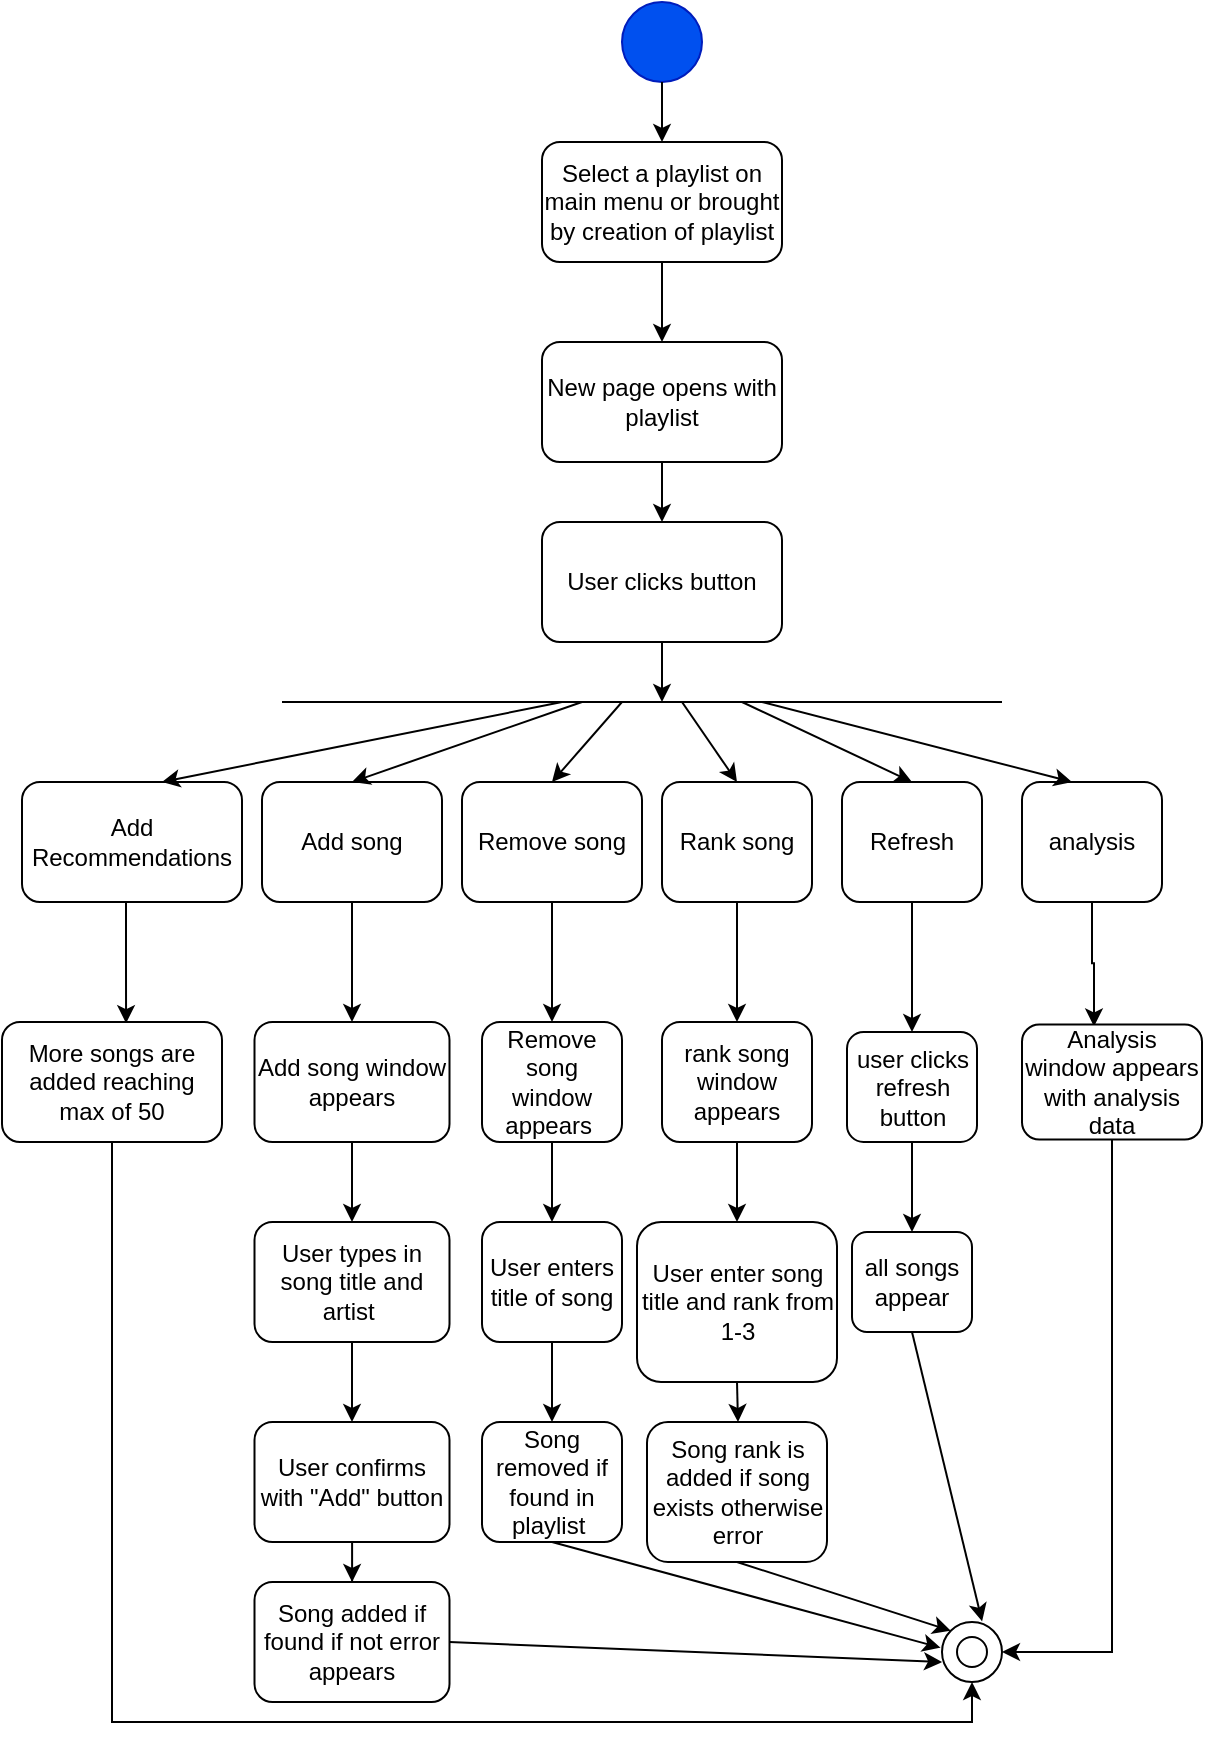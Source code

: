 <mxfile version="13.5.4" type="github">
  <diagram id="Z5xX8bGPiskThnYwZpLt" name="Page-1">
    <mxGraphModel dx="1483" dy="829" grid="1" gridSize="10" guides="1" tooltips="1" connect="1" arrows="1" fold="1" page="1" pageScale="1" pageWidth="850" pageHeight="1100" math="0" shadow="0">
      <root>
        <mxCell id="0" />
        <mxCell id="1" parent="0" />
        <mxCell id="jAkOID69_rrNjXx6O3TZ-1" value="" style="ellipse;whiteSpace=wrap;html=1;aspect=fixed;fillColor=#0050ef;strokeColor=#001DBC;fontColor=#ffffff;" parent="1" vertex="1">
          <mxGeometry x="330" y="210" width="40" height="40" as="geometry" />
        </mxCell>
        <mxCell id="jAkOID69_rrNjXx6O3TZ-2" value="" style="endArrow=classic;html=1;exitX=0.5;exitY=1;exitDx=0;exitDy=0;entryX=0.5;entryY=0;entryDx=0;entryDy=0;" parent="1" source="jAkOID69_rrNjXx6O3TZ-1" edge="1" target="jAkOID69_rrNjXx6O3TZ-3">
          <mxGeometry width="50" height="50" relative="1" as="geometry">
            <mxPoint x="390" y="250" as="sourcePoint" />
            <mxPoint x="350" y="210" as="targetPoint" />
          </mxGeometry>
        </mxCell>
        <mxCell id="jAkOID69_rrNjXx6O3TZ-3" value="Select a playlist on main menu or brought by creation of playlist" style="rounded=1;whiteSpace=wrap;html=1;" parent="1" vertex="1">
          <mxGeometry x="290" y="280" width="120" height="60" as="geometry" />
        </mxCell>
        <mxCell id="jAkOID69_rrNjXx6O3TZ-4" value="" style="endArrow=classic;html=1;exitX=0.5;exitY=1;exitDx=0;exitDy=0;entryX=0.5;entryY=0;entryDx=0;entryDy=0;" parent="1" source="jAkOID69_rrNjXx6O3TZ-3" edge="1" target="jAkOID69_rrNjXx6O3TZ-5">
          <mxGeometry width="50" height="50" relative="1" as="geometry">
            <mxPoint x="340" y="380" as="sourcePoint" />
            <mxPoint x="350" y="330" as="targetPoint" />
          </mxGeometry>
        </mxCell>
        <mxCell id="jAkOID69_rrNjXx6O3TZ-9" value="" style="edgeStyle=orthogonalEdgeStyle;rounded=0;orthogonalLoop=1;jettySize=auto;html=1;" parent="1" source="jAkOID69_rrNjXx6O3TZ-5" target="jAkOID69_rrNjXx6O3TZ-8" edge="1">
          <mxGeometry relative="1" as="geometry" />
        </mxCell>
        <mxCell id="jAkOID69_rrNjXx6O3TZ-5" value="New page opens with playlist" style="rounded=1;whiteSpace=wrap;html=1;" parent="1" vertex="1">
          <mxGeometry x="290" y="380" width="120" height="60" as="geometry" />
        </mxCell>
        <mxCell id="jAkOID69_rrNjXx6O3TZ-8" value="User clicks button" style="rounded=1;whiteSpace=wrap;html=1;" parent="1" vertex="1">
          <mxGeometry x="290" y="470" width="120" height="60" as="geometry" />
        </mxCell>
        <mxCell id="jAkOID69_rrNjXx6O3TZ-10" value="Add song" style="rounded=1;whiteSpace=wrap;html=1;" parent="1" vertex="1">
          <mxGeometry x="150" y="600" width="90" height="60" as="geometry" />
        </mxCell>
        <mxCell id="jAkOID69_rrNjXx6O3TZ-11" value="" style="endArrow=classic;html=1;entryX=0.5;entryY=0;entryDx=0;entryDy=0;" parent="1" target="jAkOID69_rrNjXx6O3TZ-10" edge="1">
          <mxGeometry width="50" height="50" relative="1" as="geometry">
            <mxPoint x="310" y="560" as="sourcePoint" />
            <mxPoint x="240" y="520" as="targetPoint" />
          </mxGeometry>
        </mxCell>
        <mxCell id="jAkOID69_rrNjXx6O3TZ-12" value="" style="endArrow=none;html=1;" parent="1" edge="1">
          <mxGeometry width="50" height="50" relative="1" as="geometry">
            <mxPoint x="160" y="560" as="sourcePoint" />
            <mxPoint x="520" y="560" as="targetPoint" />
          </mxGeometry>
        </mxCell>
        <mxCell id="jAkOID69_rrNjXx6O3TZ-13" value="" style="endArrow=classic;html=1;exitX=0.5;exitY=1;exitDx=0;exitDy=0;" parent="1" source="jAkOID69_rrNjXx6O3TZ-8" edge="1">
          <mxGeometry width="50" height="50" relative="1" as="geometry">
            <mxPoint x="190" y="550" as="sourcePoint" />
            <mxPoint x="350" y="560" as="targetPoint" />
          </mxGeometry>
        </mxCell>
        <mxCell id="jAkOID69_rrNjXx6O3TZ-14" value="" style="endArrow=classic;html=1;entryX=0.5;entryY=0;entryDx=0;entryDy=0;" parent="1" target="jAkOID69_rrNjXx6O3TZ-15" edge="1">
          <mxGeometry width="50" height="50" relative="1" as="geometry">
            <mxPoint x="330" y="560" as="sourcePoint" />
            <mxPoint x="350" y="600" as="targetPoint" />
          </mxGeometry>
        </mxCell>
        <mxCell id="jAkOID69_rrNjXx6O3TZ-15" value="Remove song" style="rounded=1;whiteSpace=wrap;html=1;" parent="1" vertex="1">
          <mxGeometry x="250" y="600" width="90" height="60" as="geometry" />
        </mxCell>
        <mxCell id="jAkOID69_rrNjXx6O3TZ-16" value="" style="endArrow=classic;html=1;entryX=0.5;entryY=0;entryDx=0;entryDy=0;" parent="1" target="jAkOID69_rrNjXx6O3TZ-17" edge="1">
          <mxGeometry width="50" height="50" relative="1" as="geometry">
            <mxPoint x="360" y="560" as="sourcePoint" />
            <mxPoint x="480" y="600" as="targetPoint" />
          </mxGeometry>
        </mxCell>
        <mxCell id="jAkOID69_rrNjXx6O3TZ-37" value="" style="edgeStyle=orthogonalEdgeStyle;rounded=0;orthogonalLoop=1;jettySize=auto;html=1;" parent="1" source="jAkOID69_rrNjXx6O3TZ-17" target="jAkOID69_rrNjXx6O3TZ-36" edge="1">
          <mxGeometry relative="1" as="geometry" />
        </mxCell>
        <mxCell id="jAkOID69_rrNjXx6O3TZ-17" value="Rank song" style="rounded=1;whiteSpace=wrap;html=1;" parent="1" vertex="1">
          <mxGeometry x="350" y="600" width="75" height="60" as="geometry" />
        </mxCell>
        <mxCell id="jAkOID69_rrNjXx6O3TZ-39" value="" style="edgeStyle=orthogonalEdgeStyle;rounded=0;orthogonalLoop=1;jettySize=auto;html=1;" parent="1" source="jAkOID69_rrNjXx6O3TZ-36" target="jAkOID69_rrNjXx6O3TZ-38" edge="1">
          <mxGeometry relative="1" as="geometry" />
        </mxCell>
        <mxCell id="jAkOID69_rrNjXx6O3TZ-36" value="rank song window appears" style="rounded=1;whiteSpace=wrap;html=1;" parent="1" vertex="1">
          <mxGeometry x="350" y="720" width="75" height="60" as="geometry" />
        </mxCell>
        <mxCell id="jAkOID69_rrNjXx6O3TZ-38" value="User enter song title and rank from 1-3" style="rounded=1;whiteSpace=wrap;html=1;" parent="1" vertex="1">
          <mxGeometry x="337.5" y="820" width="100" height="80" as="geometry" />
        </mxCell>
        <mxCell id="jAkOID69_rrNjXx6O3TZ-18" value="Refresh" style="rounded=1;whiteSpace=wrap;html=1;" parent="1" vertex="1">
          <mxGeometry x="440" y="600" width="70" height="60" as="geometry" />
        </mxCell>
        <mxCell id="jAkOID69_rrNjXx6O3TZ-19" value="" style="endArrow=classic;html=1;entryX=0.5;entryY=0;entryDx=0;entryDy=0;" parent="1" target="jAkOID69_rrNjXx6O3TZ-18" edge="1">
          <mxGeometry width="50" height="50" relative="1" as="geometry">
            <mxPoint x="390" y="560" as="sourcePoint" />
            <mxPoint x="510" y="490" as="targetPoint" />
          </mxGeometry>
        </mxCell>
        <mxCell id="jAkOID69_rrNjXx6O3TZ-22" value="" style="endArrow=classic;html=1;exitX=0.5;exitY=1;exitDx=0;exitDy=0;" parent="1" source="jAkOID69_rrNjXx6O3TZ-10" edge="1">
          <mxGeometry width="50" height="50" relative="1" as="geometry">
            <mxPoint x="160" y="760" as="sourcePoint" />
            <mxPoint x="195" y="720" as="targetPoint" />
          </mxGeometry>
        </mxCell>
        <mxCell id="jAkOID69_rrNjXx6O3TZ-30" value="" style="edgeStyle=orthogonalEdgeStyle;rounded=0;orthogonalLoop=1;jettySize=auto;html=1;" parent="1" source="jAkOID69_rrNjXx6O3TZ-23" target="jAkOID69_rrNjXx6O3TZ-29" edge="1">
          <mxGeometry relative="1" as="geometry" />
        </mxCell>
        <mxCell id="jAkOID69_rrNjXx6O3TZ-23" value="Add song window appears" style="rounded=1;whiteSpace=wrap;html=1;" parent="1" vertex="1">
          <mxGeometry x="146.25" y="720" width="97.5" height="60" as="geometry" />
        </mxCell>
        <mxCell id="jAkOID69_rrNjXx6O3TZ-32" value="" style="edgeStyle=orthogonalEdgeStyle;rounded=0;orthogonalLoop=1;jettySize=auto;html=1;" parent="1" source="jAkOID69_rrNjXx6O3TZ-29" target="jAkOID69_rrNjXx6O3TZ-31" edge="1">
          <mxGeometry relative="1" as="geometry" />
        </mxCell>
        <mxCell id="jAkOID69_rrNjXx6O3TZ-29" value="User types in song title and artist&amp;nbsp;" style="rounded=1;whiteSpace=wrap;html=1;" parent="1" vertex="1">
          <mxGeometry x="146.25" y="820" width="97.5" height="60" as="geometry" />
        </mxCell>
        <mxCell id="jAkOID69_rrNjXx6O3TZ-34" value="" style="edgeStyle=orthogonalEdgeStyle;rounded=0;orthogonalLoop=1;jettySize=auto;html=1;" parent="1" source="jAkOID69_rrNjXx6O3TZ-31" target="jAkOID69_rrNjXx6O3TZ-33" edge="1">
          <mxGeometry relative="1" as="geometry" />
        </mxCell>
        <mxCell id="jAkOID69_rrNjXx6O3TZ-31" value="User confirms with &quot;Add&quot; button" style="rounded=1;whiteSpace=wrap;html=1;" parent="1" vertex="1">
          <mxGeometry x="146.25" y="920" width="97.5" height="60" as="geometry" />
        </mxCell>
        <mxCell id="jAkOID69_rrNjXx6O3TZ-33" value="Song added if found if not error appears" style="rounded=1;whiteSpace=wrap;html=1;" parent="1" vertex="1">
          <mxGeometry x="146.25" y="1000" width="97.5" height="60" as="geometry" />
        </mxCell>
        <mxCell id="jAkOID69_rrNjXx6O3TZ-26" value="" style="edgeStyle=orthogonalEdgeStyle;rounded=0;orthogonalLoop=1;jettySize=auto;html=1;" parent="1" source="jAkOID69_rrNjXx6O3TZ-24" target="jAkOID69_rrNjXx6O3TZ-25" edge="1">
          <mxGeometry relative="1" as="geometry" />
        </mxCell>
        <mxCell id="jAkOID69_rrNjXx6O3TZ-24" value="Remove song window appears&amp;nbsp;" style="rounded=1;whiteSpace=wrap;html=1;" parent="1" vertex="1">
          <mxGeometry x="260" y="720" width="70" height="60" as="geometry" />
        </mxCell>
        <mxCell id="jAkOID69_rrNjXx6O3TZ-28" value="" style="edgeStyle=orthogonalEdgeStyle;rounded=0;orthogonalLoop=1;jettySize=auto;html=1;" parent="1" source="jAkOID69_rrNjXx6O3TZ-25" target="jAkOID69_rrNjXx6O3TZ-27" edge="1">
          <mxGeometry relative="1" as="geometry" />
        </mxCell>
        <mxCell id="jAkOID69_rrNjXx6O3TZ-25" value="User enters title of song" style="rounded=1;whiteSpace=wrap;html=1;" parent="1" vertex="1">
          <mxGeometry x="260" y="820" width="70" height="60" as="geometry" />
        </mxCell>
        <mxCell id="jAkOID69_rrNjXx6O3TZ-27" value="Song removed if found in playlist&amp;nbsp;" style="rounded=1;whiteSpace=wrap;html=1;" parent="1" vertex="1">
          <mxGeometry x="260" y="920" width="70" height="60" as="geometry" />
        </mxCell>
        <mxCell id="jAkOID69_rrNjXx6O3TZ-35" value="" style="endArrow=classic;html=1;exitX=0.5;exitY=1;exitDx=0;exitDy=0;entryX=0.5;entryY=0;entryDx=0;entryDy=0;" parent="1" source="jAkOID69_rrNjXx6O3TZ-15" target="jAkOID69_rrNjXx6O3TZ-24" edge="1">
          <mxGeometry width="50" height="50" relative="1" as="geometry">
            <mxPoint x="360" y="770" as="sourcePoint" />
            <mxPoint x="410" y="720" as="targetPoint" />
          </mxGeometry>
        </mxCell>
        <mxCell id="jAkOID69_rrNjXx6O3TZ-40" value="" style="endArrow=classic;html=1;exitX=0.5;exitY=1;exitDx=0;exitDy=0;" parent="1" source="jAkOID69_rrNjXx6O3TZ-38" edge="1">
          <mxGeometry width="50" height="50" relative="1" as="geometry">
            <mxPoint x="390" y="980" as="sourcePoint" />
            <mxPoint x="388" y="920" as="targetPoint" />
          </mxGeometry>
        </mxCell>
        <mxCell id="jAkOID69_rrNjXx6O3TZ-41" value="Song rank is added if song exists otherwise error" style="rounded=1;whiteSpace=wrap;html=1;" parent="1" vertex="1">
          <mxGeometry x="342.5" y="920" width="90" height="70" as="geometry" />
        </mxCell>
        <mxCell id="jAkOID69_rrNjXx6O3TZ-42" value="" style="endArrow=classic;html=1;exitX=0.5;exitY=1;exitDx=0;exitDy=0;entryX=0.5;entryY=0;entryDx=0;entryDy=0;" parent="1" source="jAkOID69_rrNjXx6O3TZ-18" target="jAkOID69_rrNjXx6O3TZ-44" edge="1">
          <mxGeometry width="50" height="50" relative="1" as="geometry">
            <mxPoint x="480" y="760" as="sourcePoint" />
            <mxPoint x="475" y="720" as="targetPoint" />
          </mxGeometry>
        </mxCell>
        <mxCell id="jAkOID69_rrNjXx6O3TZ-44" value="user clicks refresh button" style="rounded=1;whiteSpace=wrap;html=1;" parent="1" vertex="1">
          <mxGeometry x="442.5" y="725" width="65" height="55" as="geometry" />
        </mxCell>
        <mxCell id="jAkOID69_rrNjXx6O3TZ-45" value="all songs appear" style="rounded=1;whiteSpace=wrap;html=1;" parent="1" vertex="1">
          <mxGeometry x="445" y="825" width="60" height="50" as="geometry" />
        </mxCell>
        <mxCell id="jAkOID69_rrNjXx6O3TZ-47" value="" style="endArrow=classic;html=1;exitX=0.5;exitY=1;exitDx=0;exitDy=0;entryX=0.5;entryY=0;entryDx=0;entryDy=0;" parent="1" source="jAkOID69_rrNjXx6O3TZ-44" target="jAkOID69_rrNjXx6O3TZ-45" edge="1">
          <mxGeometry width="50" height="50" relative="1" as="geometry">
            <mxPoint x="470" y="840" as="sourcePoint" />
            <mxPoint x="520" y="790" as="targetPoint" />
          </mxGeometry>
        </mxCell>
        <mxCell id="jAkOID69_rrNjXx6O3TZ-48" value="" style="ellipse;whiteSpace=wrap;html=1;aspect=fixed;" parent="1" vertex="1">
          <mxGeometry x="490" y="1020" width="30" height="30" as="geometry" />
        </mxCell>
        <mxCell id="jAkOID69_rrNjXx6O3TZ-49" value="" style="ellipse;whiteSpace=wrap;html=1;aspect=fixed;" parent="1" vertex="1">
          <mxGeometry x="497.5" y="1027.5" width="15" height="15" as="geometry" />
        </mxCell>
        <mxCell id="jAkOID69_rrNjXx6O3TZ-50" value="" style="endArrow=classic;html=1;exitX=0.5;exitY=1;exitDx=0;exitDy=0;entryX=0.668;entryY=-0.01;entryDx=0;entryDy=0;entryPerimeter=0;" parent="1" source="jAkOID69_rrNjXx6O3TZ-45" target="jAkOID69_rrNjXx6O3TZ-48" edge="1">
          <mxGeometry width="50" height="50" relative="1" as="geometry">
            <mxPoint x="470" y="880" as="sourcePoint" />
            <mxPoint x="550" y="930" as="targetPoint" />
          </mxGeometry>
        </mxCell>
        <mxCell id="jAkOID69_rrNjXx6O3TZ-51" value="" style="endArrow=classic;html=1;exitX=0.5;exitY=1;exitDx=0;exitDy=0;entryX=0;entryY=0;entryDx=0;entryDy=0;" parent="1" source="jAkOID69_rrNjXx6O3TZ-41" target="jAkOID69_rrNjXx6O3TZ-48" edge="1">
          <mxGeometry width="50" height="50" relative="1" as="geometry">
            <mxPoint x="450" y="1100" as="sourcePoint" />
            <mxPoint x="489" y="1020" as="targetPoint" />
          </mxGeometry>
        </mxCell>
        <mxCell id="jAkOID69_rrNjXx6O3TZ-53" value="" style="endArrow=classic;html=1;exitX=0.5;exitY=1;exitDx=0;exitDy=0;entryX=-0.024;entryY=0.428;entryDx=0;entryDy=0;entryPerimeter=0;" parent="1" source="jAkOID69_rrNjXx6O3TZ-27" target="jAkOID69_rrNjXx6O3TZ-48" edge="1">
          <mxGeometry width="50" height="50" relative="1" as="geometry">
            <mxPoint x="300" y="1060" as="sourcePoint" />
            <mxPoint x="480" y="1030" as="targetPoint" />
          </mxGeometry>
        </mxCell>
        <mxCell id="jAkOID69_rrNjXx6O3TZ-54" value="" style="endArrow=classic;html=1;exitX=1;exitY=0.5;exitDx=0;exitDy=0;entryX=0.001;entryY=0.668;entryDx=0;entryDy=0;entryPerimeter=0;" parent="1" source="jAkOID69_rrNjXx6O3TZ-33" target="jAkOID69_rrNjXx6O3TZ-48" edge="1">
          <mxGeometry width="50" height="50" relative="1" as="geometry">
            <mxPoint x="320" y="1100" as="sourcePoint" />
            <mxPoint x="480" y="1050" as="targetPoint" />
          </mxGeometry>
        </mxCell>
        <mxCell id="K0UYpvwjbNlZv30URPZw-9" style="edgeStyle=orthogonalEdgeStyle;rounded=0;orthogonalLoop=1;jettySize=auto;html=1;entryX=0.4;entryY=0.017;entryDx=0;entryDy=0;entryPerimeter=0;" edge="1" parent="1" source="K0UYpvwjbNlZv30URPZw-1" target="K0UYpvwjbNlZv30URPZw-8">
          <mxGeometry relative="1" as="geometry" />
        </mxCell>
        <mxCell id="K0UYpvwjbNlZv30URPZw-1" value="analysis" style="rounded=1;whiteSpace=wrap;html=1;" vertex="1" parent="1">
          <mxGeometry x="530" y="600" width="70" height="60" as="geometry" />
        </mxCell>
        <mxCell id="K0UYpvwjbNlZv30URPZw-6" style="edgeStyle=orthogonalEdgeStyle;rounded=0;orthogonalLoop=1;jettySize=auto;html=1;entryX=0.564;entryY=0.01;entryDx=0;entryDy=0;entryPerimeter=0;" edge="1" parent="1" source="K0UYpvwjbNlZv30URPZw-2" target="K0UYpvwjbNlZv30URPZw-5">
          <mxGeometry relative="1" as="geometry">
            <Array as="points">
              <mxPoint x="82" y="690" />
              <mxPoint x="82" y="690" />
            </Array>
          </mxGeometry>
        </mxCell>
        <mxCell id="K0UYpvwjbNlZv30URPZw-2" value="Add Recommendations" style="rounded=1;whiteSpace=wrap;html=1;" vertex="1" parent="1">
          <mxGeometry x="30" y="600" width="110" height="60" as="geometry" />
        </mxCell>
        <mxCell id="K0UYpvwjbNlZv30URPZw-3" value="" style="endArrow=classic;html=1;entryX=0.5;entryY=0;entryDx=0;entryDy=0;" edge="1" parent="1">
          <mxGeometry width="50" height="50" relative="1" as="geometry">
            <mxPoint x="300" y="560" as="sourcePoint" />
            <mxPoint x="100.0" y="600" as="targetPoint" />
          </mxGeometry>
        </mxCell>
        <mxCell id="K0UYpvwjbNlZv30URPZw-4" value="" style="endArrow=classic;html=1;entryX=0.5;entryY=0;entryDx=0;entryDy=0;" edge="1" parent="1">
          <mxGeometry width="50" height="50" relative="1" as="geometry">
            <mxPoint x="400" y="560" as="sourcePoint" />
            <mxPoint x="555" y="600" as="targetPoint" />
          </mxGeometry>
        </mxCell>
        <mxCell id="K0UYpvwjbNlZv30URPZw-7" style="edgeStyle=orthogonalEdgeStyle;rounded=0;orthogonalLoop=1;jettySize=auto;html=1;entryX=0.5;entryY=1;entryDx=0;entryDy=0;" edge="1" parent="1" source="K0UYpvwjbNlZv30URPZw-5" target="jAkOID69_rrNjXx6O3TZ-48">
          <mxGeometry relative="1" as="geometry">
            <mxPoint x="80" y="1080" as="targetPoint" />
            <Array as="points">
              <mxPoint x="75" y="1070" />
              <mxPoint x="505" y="1070" />
            </Array>
          </mxGeometry>
        </mxCell>
        <mxCell id="K0UYpvwjbNlZv30URPZw-5" value="More songs are added reaching max of 50" style="rounded=1;whiteSpace=wrap;html=1;" vertex="1" parent="1">
          <mxGeometry x="20" y="720" width="110" height="60" as="geometry" />
        </mxCell>
        <mxCell id="K0UYpvwjbNlZv30URPZw-10" style="edgeStyle=orthogonalEdgeStyle;rounded=0;orthogonalLoop=1;jettySize=auto;html=1;entryX=1;entryY=0.5;entryDx=0;entryDy=0;" edge="1" parent="1" source="K0UYpvwjbNlZv30URPZw-8" target="jAkOID69_rrNjXx6O3TZ-48">
          <mxGeometry relative="1" as="geometry">
            <Array as="points">
              <mxPoint x="575" y="1035" />
            </Array>
          </mxGeometry>
        </mxCell>
        <mxCell id="K0UYpvwjbNlZv30URPZw-8" value="Analysis window appears with analysis data" style="rounded=1;whiteSpace=wrap;html=1;" vertex="1" parent="1">
          <mxGeometry x="530" y="721.25" width="90" height="57.5" as="geometry" />
        </mxCell>
      </root>
    </mxGraphModel>
  </diagram>
</mxfile>
